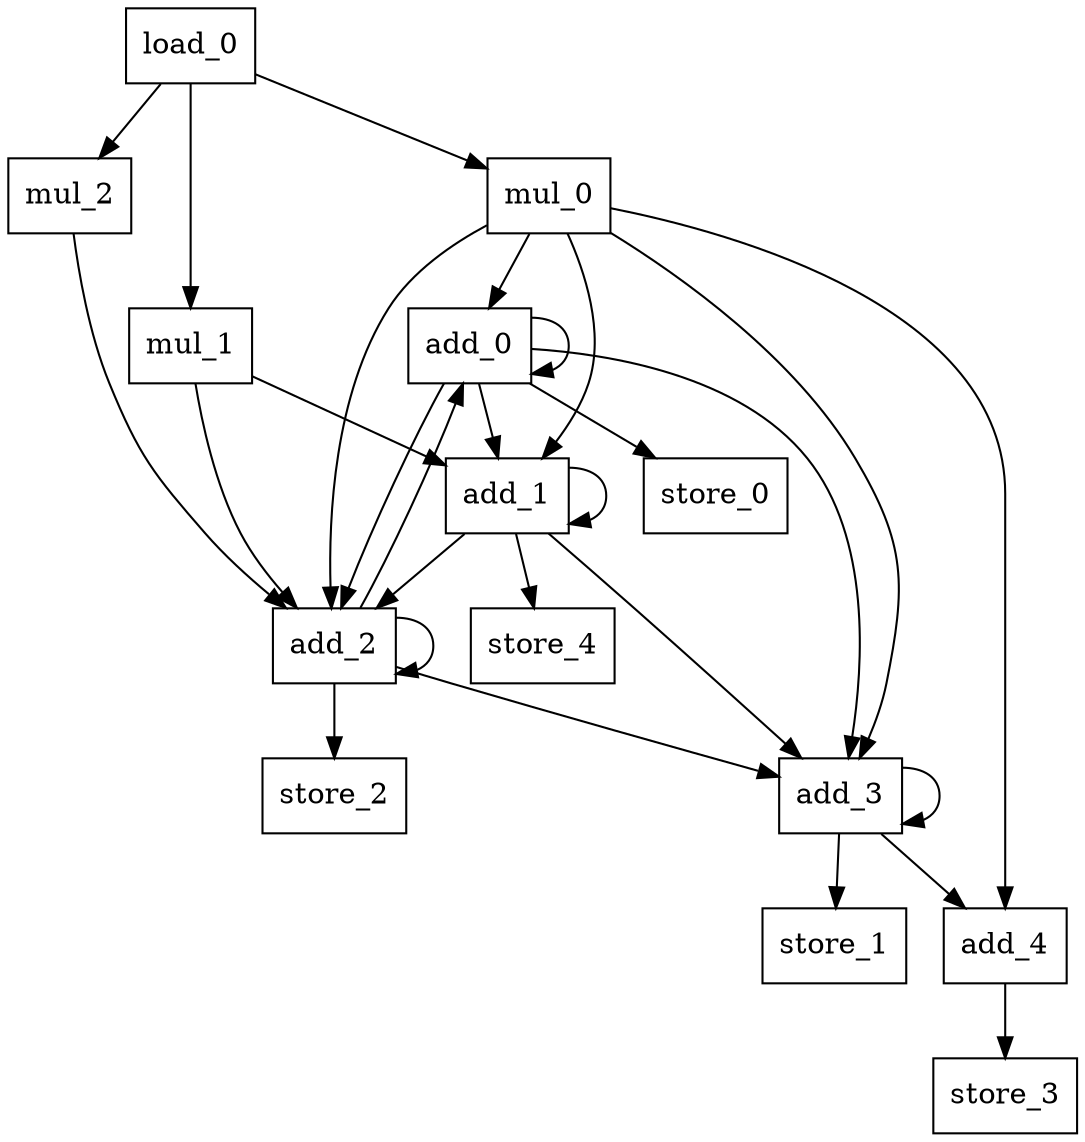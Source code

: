 digraph G{
	add_0[label="add_0";shape=rectangle];
	add_1[label="add_1";shape=rectangle];
	add_2[label="add_2";shape=rectangle];
	add_3[label="add_3";shape=rectangle];
	add_4[label="add_4";shape=rectangle];
	mul_0[label="mul_0";shape=rectangle];
	mul_1[label="mul_1";shape=rectangle];
	mul_2[label="mul_2";shape=rectangle];
	load_0[label="load_0";shape=rectangle];
	store_0[label="store_0";shape=rectangle];
	store_1[label="store_1";shape=rectangle];
	store_2[label="store_2";shape=rectangle];
	store_3[label="store_3";shape=rectangle];
	store_4[label="store_4";shape=rectangle];
add_0->add_0;
add_0->add_1;
add_0->add_2;
add_0->add_3;
add_0->store_0;
add_1->add_1;
add_1->add_2;
add_1->add_3;
add_1->store_4;
add_2->add_0;
add_2->add_2;
add_2->add_3;
add_2->store_2;
add_3->add_3;
add_3->add_4;
add_3->store_1;
add_4->store_3;
load_0->mul_0;
load_0->mul_1;
load_0->mul_2;
mul_0->add_0;
mul_0->add_1;
mul_0->add_2;
mul_0->add_3;
mul_0->add_4;
mul_1->add_1;
mul_1->add_2;
mul_2->add_2;
}
